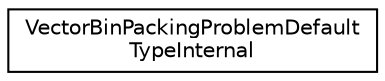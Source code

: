 digraph "Graphical Class Hierarchy"
{
 // LATEX_PDF_SIZE
  edge [fontname="Helvetica",fontsize="10",labelfontname="Helvetica",labelfontsize="10"];
  node [fontname="Helvetica",fontsize="10",shape=record];
  rankdir="LR";
  Node0 [label="VectorBinPackingProblemDefault\lTypeInternal",height=0.2,width=0.4,color="black", fillcolor="white", style="filled",URL="$structoperations__research_1_1packing_1_1vbp_1_1_vector_bin_packing_problem_default_type_internal.html",tooltip=" "];
}
